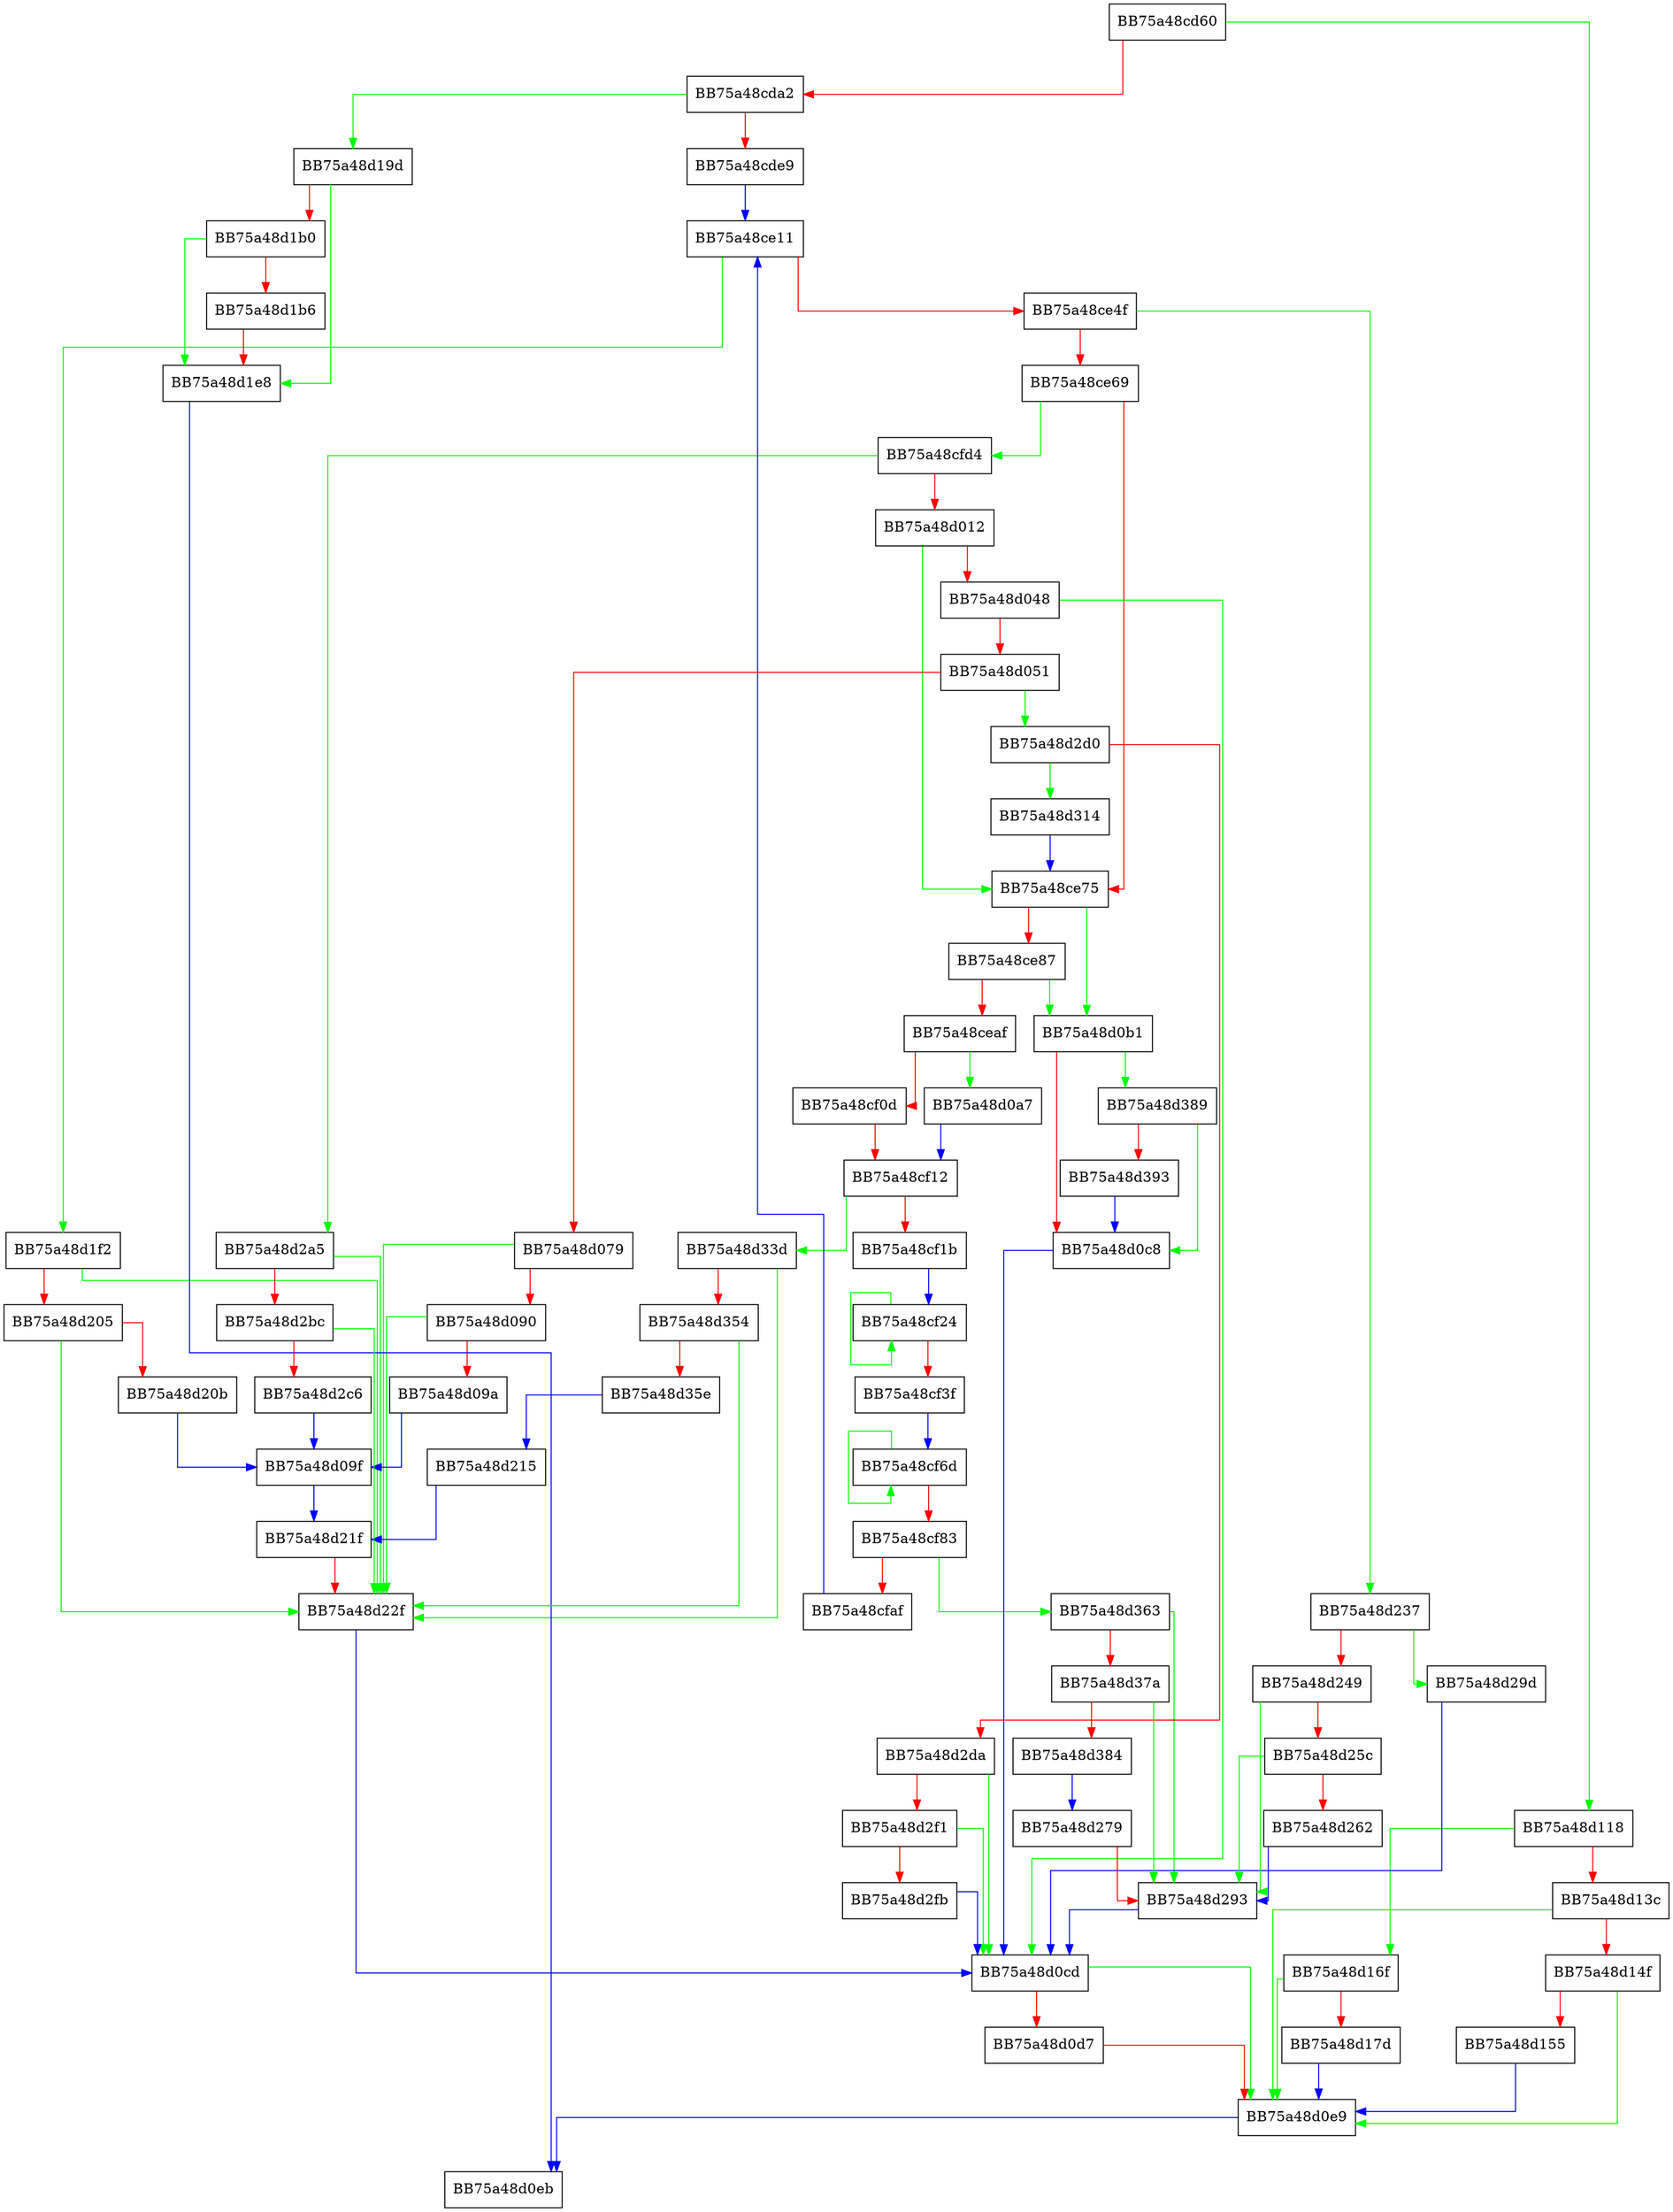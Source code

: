 digraph ResolveRelocations {
  node [shape="box"];
  graph [splines=ortho];
  BB75a48cd60 -> BB75a48d118 [color="green"];
  BB75a48cd60 -> BB75a48cda2 [color="red"];
  BB75a48cda2 -> BB75a48d19d [color="green"];
  BB75a48cda2 -> BB75a48cde9 [color="red"];
  BB75a48cde9 -> BB75a48ce11 [color="blue"];
  BB75a48ce11 -> BB75a48d1f2 [color="green"];
  BB75a48ce11 -> BB75a48ce4f [color="red"];
  BB75a48ce4f -> BB75a48d237 [color="green"];
  BB75a48ce4f -> BB75a48ce69 [color="red"];
  BB75a48ce69 -> BB75a48cfd4 [color="green"];
  BB75a48ce69 -> BB75a48ce75 [color="red"];
  BB75a48ce75 -> BB75a48d0b1 [color="green"];
  BB75a48ce75 -> BB75a48ce87 [color="red"];
  BB75a48ce87 -> BB75a48d0b1 [color="green"];
  BB75a48ce87 -> BB75a48ceaf [color="red"];
  BB75a48ceaf -> BB75a48d0a7 [color="green"];
  BB75a48ceaf -> BB75a48cf0d [color="red"];
  BB75a48cf0d -> BB75a48cf12 [color="red"];
  BB75a48cf12 -> BB75a48d33d [color="green"];
  BB75a48cf12 -> BB75a48cf1b [color="red"];
  BB75a48cf1b -> BB75a48cf24 [color="blue"];
  BB75a48cf24 -> BB75a48cf24 [color="green"];
  BB75a48cf24 -> BB75a48cf3f [color="red"];
  BB75a48cf3f -> BB75a48cf6d [color="blue"];
  BB75a48cf6d -> BB75a48cf6d [color="green"];
  BB75a48cf6d -> BB75a48cf83 [color="red"];
  BB75a48cf83 -> BB75a48d363 [color="green"];
  BB75a48cf83 -> BB75a48cfaf [color="red"];
  BB75a48cfaf -> BB75a48ce11 [color="blue"];
  BB75a48cfd4 -> BB75a48d2a5 [color="green"];
  BB75a48cfd4 -> BB75a48d012 [color="red"];
  BB75a48d012 -> BB75a48ce75 [color="green"];
  BB75a48d012 -> BB75a48d048 [color="red"];
  BB75a48d048 -> BB75a48d0cd [color="green"];
  BB75a48d048 -> BB75a48d051 [color="red"];
  BB75a48d051 -> BB75a48d2d0 [color="green"];
  BB75a48d051 -> BB75a48d079 [color="red"];
  BB75a48d079 -> BB75a48d22f [color="green"];
  BB75a48d079 -> BB75a48d090 [color="red"];
  BB75a48d090 -> BB75a48d22f [color="green"];
  BB75a48d090 -> BB75a48d09a [color="red"];
  BB75a48d09a -> BB75a48d09f [color="blue"];
  BB75a48d09f -> BB75a48d21f [color="blue"];
  BB75a48d0a7 -> BB75a48cf12 [color="blue"];
  BB75a48d0b1 -> BB75a48d389 [color="green"];
  BB75a48d0b1 -> BB75a48d0c8 [color="red"];
  BB75a48d0c8 -> BB75a48d0cd [color="blue"];
  BB75a48d0cd -> BB75a48d0e9 [color="green"];
  BB75a48d0cd -> BB75a48d0d7 [color="red"];
  BB75a48d0d7 -> BB75a48d0e9 [color="red"];
  BB75a48d0e9 -> BB75a48d0eb [color="blue"];
  BB75a48d118 -> BB75a48d16f [color="green"];
  BB75a48d118 -> BB75a48d13c [color="red"];
  BB75a48d13c -> BB75a48d0e9 [color="green"];
  BB75a48d13c -> BB75a48d14f [color="red"];
  BB75a48d14f -> BB75a48d0e9 [color="green"];
  BB75a48d14f -> BB75a48d155 [color="red"];
  BB75a48d155 -> BB75a48d0e9 [color="blue"];
  BB75a48d16f -> BB75a48d0e9 [color="green"];
  BB75a48d16f -> BB75a48d17d [color="red"];
  BB75a48d17d -> BB75a48d0e9 [color="blue"];
  BB75a48d19d -> BB75a48d1e8 [color="green"];
  BB75a48d19d -> BB75a48d1b0 [color="red"];
  BB75a48d1b0 -> BB75a48d1e8 [color="green"];
  BB75a48d1b0 -> BB75a48d1b6 [color="red"];
  BB75a48d1b6 -> BB75a48d1e8 [color="red"];
  BB75a48d1e8 -> BB75a48d0eb [color="blue"];
  BB75a48d1f2 -> BB75a48d22f [color="green"];
  BB75a48d1f2 -> BB75a48d205 [color="red"];
  BB75a48d205 -> BB75a48d22f [color="green"];
  BB75a48d205 -> BB75a48d20b [color="red"];
  BB75a48d20b -> BB75a48d09f [color="blue"];
  BB75a48d215 -> BB75a48d21f [color="blue"];
  BB75a48d21f -> BB75a48d22f [color="red"];
  BB75a48d22f -> BB75a48d0cd [color="blue"];
  BB75a48d237 -> BB75a48d29d [color="green"];
  BB75a48d237 -> BB75a48d249 [color="red"];
  BB75a48d249 -> BB75a48d293 [color="green"];
  BB75a48d249 -> BB75a48d25c [color="red"];
  BB75a48d25c -> BB75a48d293 [color="green"];
  BB75a48d25c -> BB75a48d262 [color="red"];
  BB75a48d262 -> BB75a48d293 [color="blue"];
  BB75a48d279 -> BB75a48d293 [color="red"];
  BB75a48d293 -> BB75a48d0cd [color="blue"];
  BB75a48d29d -> BB75a48d0cd [color="blue"];
  BB75a48d2a5 -> BB75a48d22f [color="green"];
  BB75a48d2a5 -> BB75a48d2bc [color="red"];
  BB75a48d2bc -> BB75a48d22f [color="green"];
  BB75a48d2bc -> BB75a48d2c6 [color="red"];
  BB75a48d2c6 -> BB75a48d09f [color="blue"];
  BB75a48d2d0 -> BB75a48d314 [color="green"];
  BB75a48d2d0 -> BB75a48d2da [color="red"];
  BB75a48d2da -> BB75a48d0cd [color="green"];
  BB75a48d2da -> BB75a48d2f1 [color="red"];
  BB75a48d2f1 -> BB75a48d0cd [color="green"];
  BB75a48d2f1 -> BB75a48d2fb [color="red"];
  BB75a48d2fb -> BB75a48d0cd [color="blue"];
  BB75a48d314 -> BB75a48ce75 [color="blue"];
  BB75a48d33d -> BB75a48d22f [color="green"];
  BB75a48d33d -> BB75a48d354 [color="red"];
  BB75a48d354 -> BB75a48d22f [color="green"];
  BB75a48d354 -> BB75a48d35e [color="red"];
  BB75a48d35e -> BB75a48d215 [color="blue"];
  BB75a48d363 -> BB75a48d293 [color="green"];
  BB75a48d363 -> BB75a48d37a [color="red"];
  BB75a48d37a -> BB75a48d293 [color="green"];
  BB75a48d37a -> BB75a48d384 [color="red"];
  BB75a48d384 -> BB75a48d279 [color="blue"];
  BB75a48d389 -> BB75a48d0c8 [color="green"];
  BB75a48d389 -> BB75a48d393 [color="red"];
  BB75a48d393 -> BB75a48d0c8 [color="blue"];
}